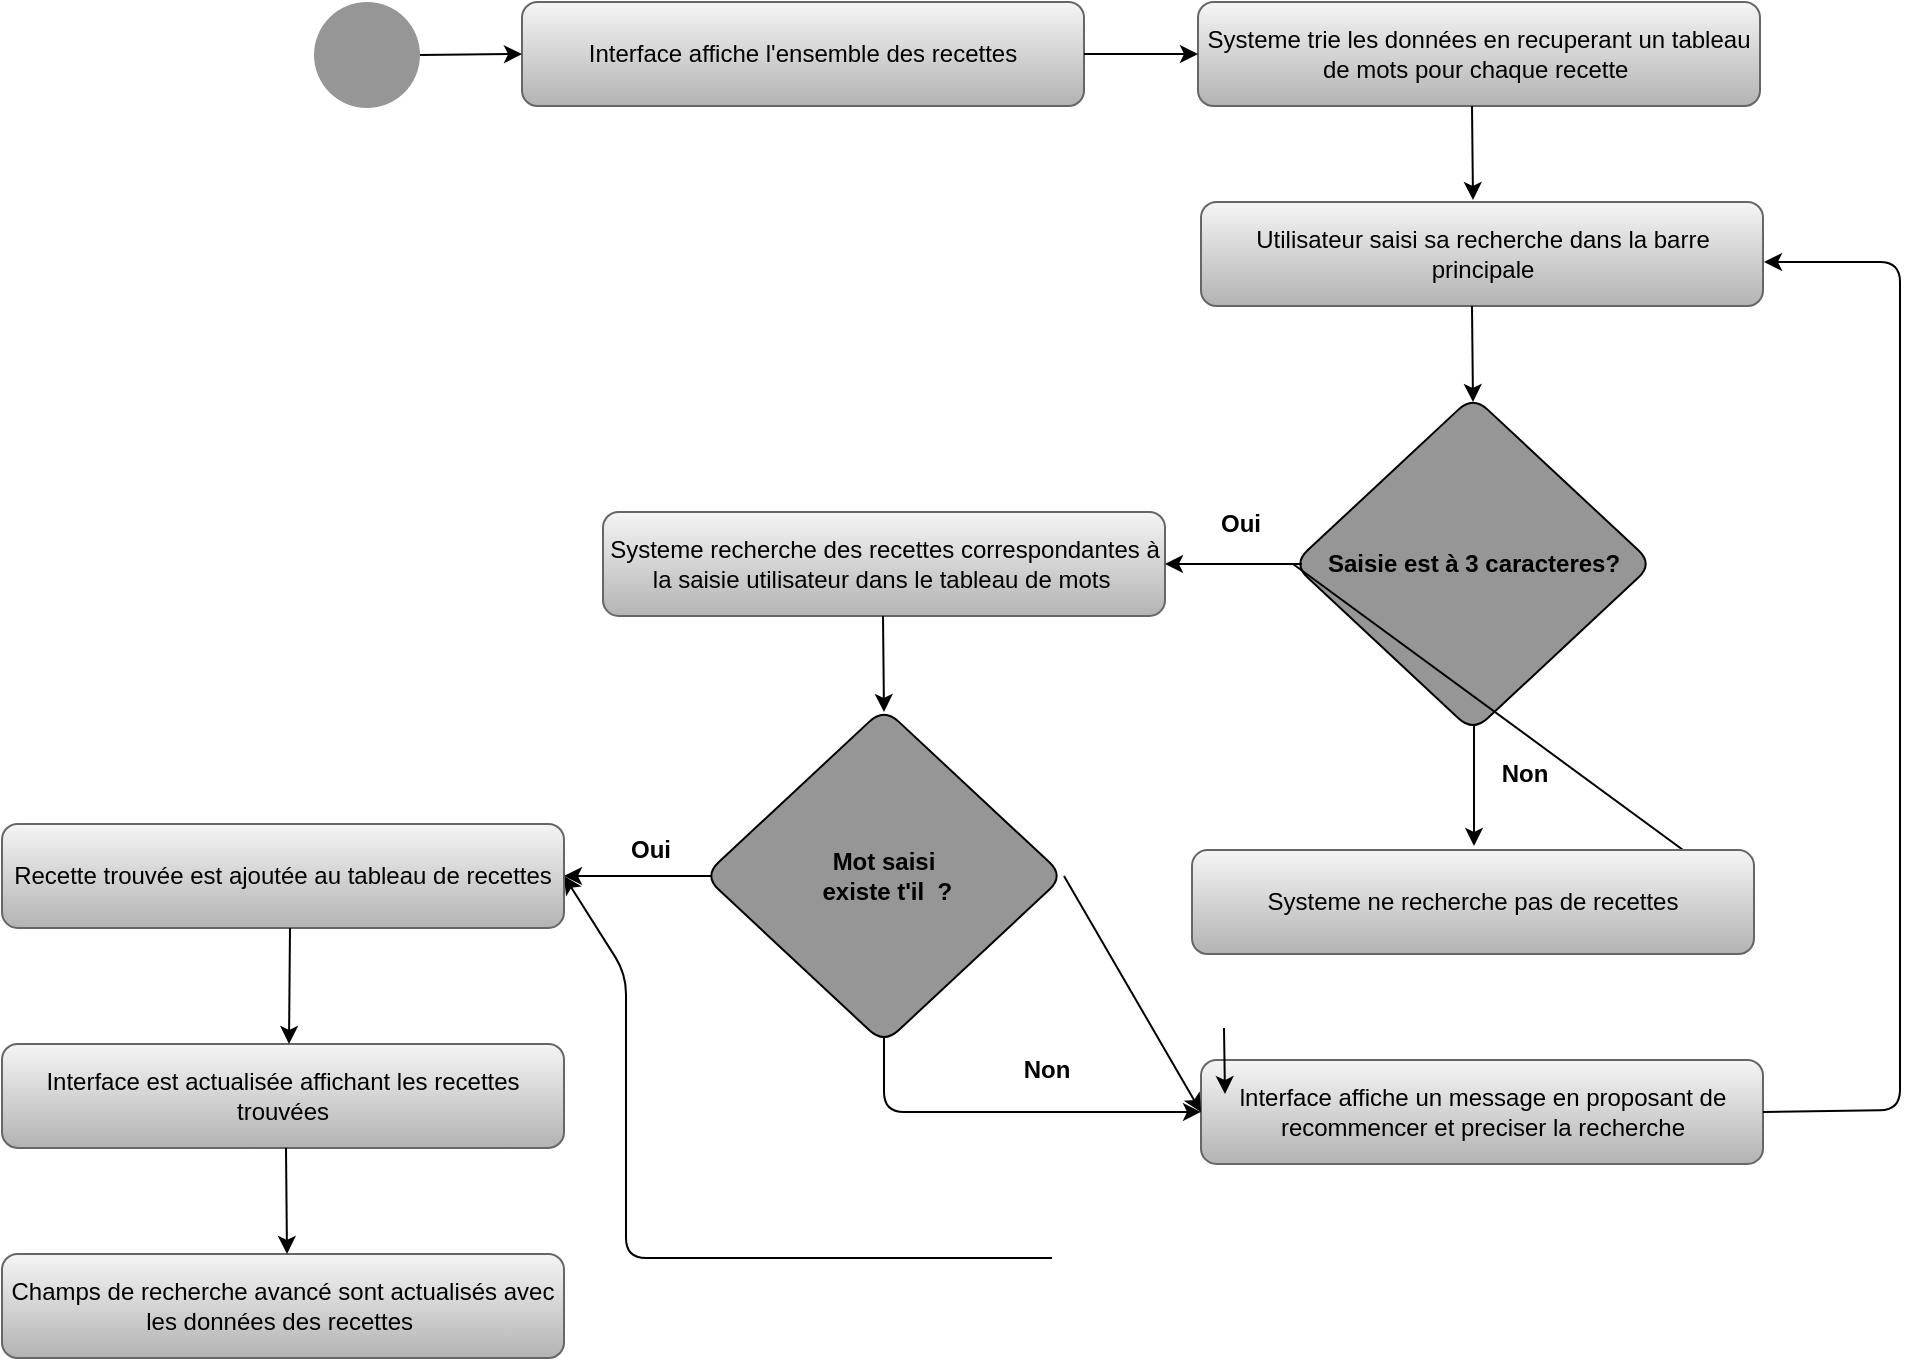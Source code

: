 <mxfile>
    <diagram id="bYDqTGYwuXnz6fYfIwz2" name="Page-1">
        <mxGraphModel dx="1649" dy="1532" grid="1" gridSize="13" guides="1" tooltips="1" connect="1" arrows="1" fold="1" page="1" pageScale="1" pageWidth="1169" pageHeight="827" background="#ffffff" math="0" shadow="0">
            <root>
                <mxCell id="0"/>
                <mxCell id="1" parent="0"/>
                <mxCell id="2" value="Utilisateur saisi sa recherche dans la barre principale" style="rounded=1;whiteSpace=wrap;html=1;fillColor=#f5f5f5;strokeColor=#666666;gradientColor=#b3b3b3;fontColor=#000000;" parent="1" vertex="1">
                    <mxGeometry x="651.5" y="-634" width="281" height="52" as="geometry"/>
                </mxCell>
                <mxCell id="38" value="lnterface affiche un message en proposant de recommencer et preciser la recherche" style="rounded=1;whiteSpace=wrap;html=1;fillColor=#f5f5f5;strokeColor=#666666;gradientColor=#b3b3b3;fontColor=#000000;" vertex="1" parent="1">
                    <mxGeometry x="651.5" y="-205.01" width="281" height="52" as="geometry"/>
                </mxCell>
                <mxCell id="45" value="Systeme recherche des recettes correspondantes à la saisie utilisateur dans le tableau de mots&amp;nbsp;" style="rounded=1;whiteSpace=wrap;html=1;fillColor=#f5f5f5;strokeColor=#666666;gradientColor=#b3b3b3;fontColor=#000000;align=center;" vertex="1" parent="1">
                    <mxGeometry x="352.5" y="-479.03" width="281" height="52" as="geometry"/>
                </mxCell>
                <mxCell id="47" value="Interface est actualisée affichant les recettes trouvées" style="rounded=1;whiteSpace=wrap;html=1;fillColor=#f5f5f5;strokeColor=#666666;gradientColor=#b3b3b3;fontColor=#000000;" vertex="1" parent="1">
                    <mxGeometry x="52" y="-213.06" width="281" height="52" as="geometry"/>
                </mxCell>
                <mxCell id="49" value="Champs de recherche avancé sont actualisés avec les données des recettes&amp;nbsp;" style="rounded=1;whiteSpace=wrap;html=1;fillColor=#f5f5f5;strokeColor=#666666;gradientColor=#b3b3b3;fontColor=#000000;" vertex="1" parent="1">
                    <mxGeometry x="52" y="-108" width="281" height="52" as="geometry"/>
                </mxCell>
                <mxCell id="31" value="" style="strokeWidth=2;html=1;shape=mxgraph.flowchart.start_2;whiteSpace=wrap;rounded=1;fillColor=#969696;strokeColor=none;" vertex="1" parent="1">
                    <mxGeometry x="208" y="-734" width="53" height="53" as="geometry"/>
                </mxCell>
                <mxCell id="60" value="Interface affiche l'ensemble des recettes" style="rounded=1;whiteSpace=wrap;html=1;fillColor=#f5f5f5;strokeColor=#666666;gradientColor=#b3b3b3;fontColor=#000000;" vertex="1" parent="1">
                    <mxGeometry x="312" y="-734" width="281" height="52" as="geometry"/>
                </mxCell>
                <mxCell id="73" value="" style="edgeStyle=segmentEdgeStyle;endArrow=classic;html=1;rounded=1;fontColor=#000000;exitX=1;exitY=0.5;exitDx=0;exitDy=0;strokeColor=#000000;" edge="1" parent="1" source="38">
                    <mxGeometry width="50" height="50" relative="1" as="geometry">
                        <mxPoint x="941" y="-180" as="sourcePoint"/>
                        <mxPoint x="933" y="-604" as="targetPoint"/>
                        <Array as="points">
                            <mxPoint x="1001" y="-180"/>
                            <mxPoint x="1001" y="-604"/>
                        </Array>
                    </mxGeometry>
                </mxCell>
                <mxCell id="81" value="" style="line;strokeWidth=1;fillColor=none;align=left;verticalAlign=middle;spacingTop=-1;spacingLeft=3;spacingRight=3;rotatable=0;labelPosition=right;points=[];portConstraint=eastwest;rounded=1;fontSize=14;fontColor=#000000;" vertex="1" parent="1">
                    <mxGeometry x="376" y="-672" height="10" as="geometry"/>
                </mxCell>
                <mxCell id="83" value="&lt;font color=&quot;#000000&quot;&gt;&lt;b&gt;Mot saisi&lt;br&gt;&amp;nbsp;existe t'il&amp;nbsp; ?&lt;/b&gt;&lt;/font&gt;" style="rhombus;whiteSpace=wrap;html=1;rounded=1;fillColor=#969696;" vertex="1" parent="1">
                    <mxGeometry x="403" y="-381" width="180" height="167.94" as="geometry"/>
                </mxCell>
                <mxCell id="174" value="Oui" style="text;html=1;align=center;verticalAlign=middle;resizable=0;points=[];autosize=1;strokeColor=none;fillColor=none;fontColor=none;fontStyle=1" vertex="1" parent="1">
                    <mxGeometry x="651" y="-486" width="39" height="26" as="geometry"/>
                </mxCell>
                <mxCell id="123" value="&lt;font color=&quot;#000000&quot;&gt;&lt;b&gt;Saisie est à 3 caracteres?&lt;/b&gt;&lt;/font&gt;" style="rhombus;whiteSpace=wrap;html=1;rounded=1;fillColor=#969696;" vertex="1" parent="1">
                    <mxGeometry x="697.5" y="-537" width="180" height="167.94" as="geometry"/>
                </mxCell>
                <mxCell id="175" value="" style="endArrow=classic;html=1;rounded=1;labelBorderColor=#FFFFCC;fontSize=14;fontColor=#FFFFFF;strokeColor=#000000;exitX=0;exitY=0.5;exitDx=0;exitDy=0;entryX=1;entryY=0.5;entryDx=0;entryDy=0;" edge="1" parent="1" source="123" target="130">
                    <mxGeometry width="50" height="50" relative="1" as="geometry">
                        <mxPoint x="507" y="-559" as="sourcePoint"/>
                        <mxPoint x="507.104" y="-498.804" as="targetPoint"/>
                    </mxGeometry>
                </mxCell>
                <mxCell id="130" value="Systeme ne recherche pas de recettes" style="rounded=1;whiteSpace=wrap;html=1;fillColor=#f5f5f5;strokeColor=#666666;gradientColor=#b3b3b3;fontColor=#000000;align=center;" vertex="1" parent="1">
                    <mxGeometry x="647" y="-309.98" width="281" height="52" as="geometry"/>
                </mxCell>
                <mxCell id="132" value="Systeme trie les données en recuperant un tableau de mots pour chaque recette&amp;nbsp;" style="rounded=1;whiteSpace=wrap;html=1;fillColor=#f5f5f5;strokeColor=#666666;gradientColor=#b3b3b3;fontColor=#000000;" vertex="1" parent="1">
                    <mxGeometry x="650" y="-734" width="281" height="52" as="geometry"/>
                </mxCell>
                <mxCell id="179" value="" style="endArrow=classic;html=1;rounded=1;labelBorderColor=#FFFFCC;fontSize=14;fontColor=#FFFFFF;strokeColor=#000000;entryX=1;entryY=0.5;entryDx=0;entryDy=0;" edge="1" parent="1" target="145">
                    <mxGeometry width="50" height="50" relative="1" as="geometry">
                        <mxPoint x="577" y="-106" as="sourcePoint"/>
                        <mxPoint x="506" y="-105.53" as="targetPoint"/>
                        <Array as="points">
                            <mxPoint x="364" y="-106"/>
                            <mxPoint x="364" y="-248"/>
                        </Array>
                    </mxGeometry>
                </mxCell>
                <mxCell id="134" value="" style="endArrow=classic;html=1;rounded=1;labelBorderColor=#FFFFCC;fontSize=14;fontColor=#FFFFFF;strokeColor=#000000;exitX=0.5;exitY=1;exitDx=0;exitDy=0;exitPerimeter=0;" edge="1" parent="1">
                    <mxGeometry width="50" height="50" relative="1" as="geometry">
                        <mxPoint x="787" y="-682" as="sourcePoint"/>
                        <mxPoint x="787.5" y="-635" as="targetPoint"/>
                    </mxGeometry>
                </mxCell>
                <mxCell id="183" value="" style="endArrow=classic;html=1;rounded=1;labelBorderColor=#FFFFCC;fontSize=14;fontColor=#FFFFFF;strokeColor=#000000;exitX=1;exitY=0.5;exitDx=0;exitDy=0;entryX=0;entryY=0.5;entryDx=0;entryDy=0;" edge="1" parent="1" source="83" target="38">
                    <mxGeometry width="50" height="50" relative="1" as="geometry">
                        <mxPoint x="767" y="-104" as="sourcePoint"/>
                        <mxPoint x="767.104" y="-43.804" as="targetPoint"/>
                    </mxGeometry>
                </mxCell>
                <mxCell id="135" value="" style="endArrow=classic;html=1;rounded=1;labelBorderColor=#FFFFCC;fontSize=14;fontColor=#FFFFFF;strokeColor=#000000;exitX=0.5;exitY=1;exitDx=0;exitDy=0;exitPerimeter=0;" edge="1" parent="1">
                    <mxGeometry width="50" height="50" relative="1" as="geometry">
                        <mxPoint x="787" y="-582" as="sourcePoint"/>
                        <mxPoint x="787.5" y="-534" as="targetPoint"/>
                    </mxGeometry>
                </mxCell>
                <mxCell id="138" value="" style="endArrow=classic;html=1;rounded=1;labelBorderColor=#FFFFCC;fontSize=14;fontColor=#FFFFFF;strokeColor=#000000;exitX=0.5;exitY=1;exitDx=0;exitDy=0;exitPerimeter=0;" edge="1" parent="1">
                    <mxGeometry width="50" height="50" relative="1" as="geometry">
                        <mxPoint x="492.5" y="-427.03" as="sourcePoint"/>
                        <mxPoint x="493" y="-379" as="targetPoint"/>
                    </mxGeometry>
                </mxCell>
                <mxCell id="186" value="" style="endArrow=classic;html=1;rounded=1;labelBorderColor=#FFFFCC;fontSize=14;fontColor=#FFFFFF;exitX=0.495;exitY=0.657;exitDx=0;exitDy=0;exitPerimeter=0;strokeColor=#000000;" edge="1" parent="1" source="165">
                    <mxGeometry width="50" height="50" relative="1" as="geometry">
                        <mxPoint x="663" y="-221" as="sourcePoint"/>
                        <mxPoint x="663.5" y="-188" as="targetPoint"/>
                        <Array as="points">
                            <mxPoint x="663.25" y="-204"/>
                        </Array>
                    </mxGeometry>
                </mxCell>
                <mxCell id="145" value="Recette trouvée est ajoutée au tableau de recettes" style="rounded=1;whiteSpace=wrap;html=1;fillColor=#f5f5f5;strokeColor=#666666;gradientColor=#b3b3b3;fontColor=#000000;align=center;" vertex="1" parent="1">
                    <mxGeometry x="52" y="-323.03" width="281" height="52" as="geometry"/>
                </mxCell>
                <mxCell id="146" value="" style="endArrow=classic;html=1;rounded=1;labelBorderColor=#FFFFCC;fontSize=14;fontColor=#FFFFFF;strokeColor=#000000;exitX=0.5;exitY=1;exitDx=0;exitDy=0;exitPerimeter=0;" edge="1" parent="1">
                    <mxGeometry width="50" height="50" relative="1" as="geometry">
                        <mxPoint x="196" y="-271" as="sourcePoint"/>
                        <mxPoint x="195.5" y="-213" as="targetPoint"/>
                    </mxGeometry>
                </mxCell>
                <mxCell id="148" value="" style="endArrow=classic;html=1;rounded=1;labelBorderColor=#FFFFCC;fontSize=14;fontColor=#FFFFFF;strokeColor=#000000;exitX=0.5;exitY=1;exitDx=0;exitDy=0;exitPerimeter=0;" edge="1" parent="1">
                    <mxGeometry width="50" height="50" relative="1" as="geometry">
                        <mxPoint x="194" y="-161.06" as="sourcePoint"/>
                        <mxPoint x="194.5" y="-108" as="targetPoint"/>
                    </mxGeometry>
                </mxCell>
                <mxCell id="153" value="" style="endArrow=classic;html=1;rounded=1;labelBorderColor=#FFFFCC;fontSize=14;fontColor=#FFFFFF;strokeColor=#000000;exitX=1;exitY=0.5;exitDx=0;exitDy=0;exitPerimeter=0;endSize=6;" edge="1" parent="1" source="31">
                    <mxGeometry width="50" height="50" relative="1" as="geometry">
                        <mxPoint x="286" y="-702" as="sourcePoint"/>
                        <mxPoint x="312" y="-708" as="targetPoint"/>
                    </mxGeometry>
                </mxCell>
                <mxCell id="156" value="" style="endArrow=classic;html=1;rounded=1;labelBorderColor=#FFFFCC;fontSize=14;fontColor=#FFFFFF;strokeColor=#000000;exitX=1;exitY=0.5;exitDx=0;exitDy=0;" edge="1" parent="1" source="60">
                    <mxGeometry width="50" height="50" relative="1" as="geometry">
                        <mxPoint x="624" y="-702" as="sourcePoint"/>
                        <mxPoint x="650" y="-708" as="targetPoint"/>
                    </mxGeometry>
                </mxCell>
                <mxCell id="190" value="" style="endArrow=classic;html=1;rounded=1;labelBorderColor=#FFFFCC;fontSize=14;fontColor=#FFFFFF;strokeColor=#000000;entryX=1;entryY=0.5;entryDx=0;entryDy=0;" edge="1" parent="1" target="45">
                    <mxGeometry width="50" height="50" relative="1" as="geometry">
                        <mxPoint x="702" y="-453" as="sourcePoint"/>
                        <mxPoint x="663.5" y="-407" as="targetPoint"/>
                    </mxGeometry>
                </mxCell>
                <mxCell id="191" value="" style="endArrow=classic;html=1;rounded=1;labelBorderColor=#FFFFCC;fontSize=14;fontColor=#FFFFFF;strokeColor=#000000;verticalAlign=middle;" edge="1" parent="1">
                    <mxGeometry width="50" height="50" relative="1" as="geometry">
                        <mxPoint x="788" y="-373" as="sourcePoint"/>
                        <mxPoint x="788" y="-312" as="targetPoint"/>
                    </mxGeometry>
                </mxCell>
                <mxCell id="192" value="Non" style="text;html=1;align=center;verticalAlign=middle;resizable=0;points=[];autosize=1;strokeColor=none;fillColor=none;fontColor=none;fontStyle=1" vertex="1" parent="1">
                    <mxGeometry x="793" y="-361" width="39" height="26" as="geometry"/>
                </mxCell>
                <mxCell id="193" value="" style="endArrow=classic;html=1;rounded=1;labelBorderColor=none;fontSize=14;fontColor=#FFFFFF;strokeColor=#000000;entryX=1;entryY=0.5;entryDx=0;entryDy=0;" edge="1" parent="1" target="145">
                    <mxGeometry width="50" height="50" relative="1" as="geometry">
                        <mxPoint x="407" y="-297" as="sourcePoint"/>
                        <mxPoint x="338" y="-299" as="targetPoint"/>
                    </mxGeometry>
                </mxCell>
                <mxCell id="196" value="Oui" style="text;html=1;align=center;verticalAlign=middle;resizable=0;points=[];autosize=1;strokeColor=none;fillColor=none;fontColor=none;fontStyle=1" vertex="1" parent="1">
                    <mxGeometry x="356.5" y="-323.03" width="39" height="26" as="geometry"/>
                </mxCell>
                <mxCell id="197" value="" style="endArrow=classic;html=1;rounded=1;labelBorderColor=#FFFFCC;fontSize=14;fontColor=#FFFFFF;strokeColor=#000000;entryX=0;entryY=0.5;entryDx=0;entryDy=0;" edge="1" parent="1" target="38">
                    <mxGeometry width="50" height="50" relative="1" as="geometry">
                        <mxPoint x="493" y="-216" as="sourcePoint"/>
                        <mxPoint x="494.5" y="-146.97" as="targetPoint"/>
                        <Array as="points">
                            <mxPoint x="493" y="-179"/>
                        </Array>
                    </mxGeometry>
                </mxCell>
                <mxCell id="198" value="Non" style="text;html=1;align=center;verticalAlign=middle;resizable=0;points=[];autosize=1;strokeColor=none;fillColor=none;fontColor=none;fontStyle=1" vertex="1" parent="1">
                    <mxGeometry x="554" y="-213.06" width="39" height="26" as="geometry"/>
                </mxCell>
            </root>
        </mxGraphModel>
    </diagram>
</mxfile>